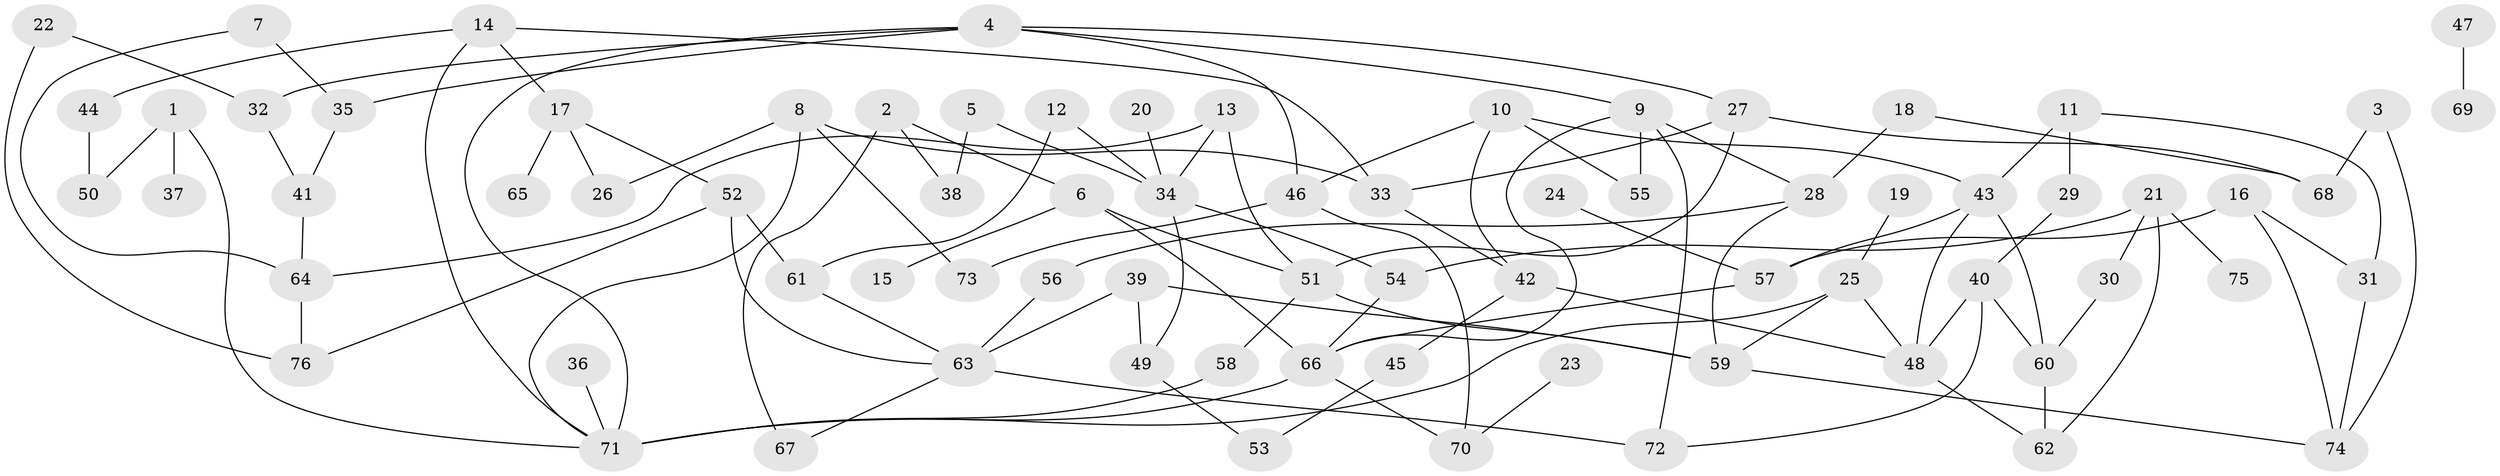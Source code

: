// coarse degree distribution, {3: 0.20833333333333334, 2: 0.16666666666666666, 9: 0.020833333333333332, 4: 0.22916666666666666, 6: 0.0625, 1: 0.125, 7: 0.0625, 5: 0.08333333333333333, 0: 0.020833333333333332, 8: 0.020833333333333332}
// Generated by graph-tools (version 1.1) at 2025/41/03/06/25 10:41:23]
// undirected, 76 vertices, 116 edges
graph export_dot {
graph [start="1"]
  node [color=gray90,style=filled];
  1;
  2;
  3;
  4;
  5;
  6;
  7;
  8;
  9;
  10;
  11;
  12;
  13;
  14;
  15;
  16;
  17;
  18;
  19;
  20;
  21;
  22;
  23;
  24;
  25;
  26;
  27;
  28;
  29;
  30;
  31;
  32;
  33;
  34;
  35;
  36;
  37;
  38;
  39;
  40;
  41;
  42;
  43;
  44;
  45;
  46;
  47;
  48;
  49;
  50;
  51;
  52;
  53;
  54;
  55;
  56;
  57;
  58;
  59;
  60;
  61;
  62;
  63;
  64;
  65;
  66;
  67;
  68;
  69;
  70;
  71;
  72;
  73;
  74;
  75;
  76;
  1 -- 37;
  1 -- 50;
  1 -- 71;
  2 -- 6;
  2 -- 38;
  2 -- 67;
  3 -- 68;
  3 -- 74;
  4 -- 9;
  4 -- 27;
  4 -- 32;
  4 -- 35;
  4 -- 46;
  4 -- 71;
  5 -- 34;
  5 -- 38;
  6 -- 15;
  6 -- 51;
  6 -- 66;
  7 -- 35;
  7 -- 64;
  8 -- 26;
  8 -- 33;
  8 -- 71;
  8 -- 73;
  9 -- 28;
  9 -- 55;
  9 -- 66;
  9 -- 72;
  10 -- 42;
  10 -- 43;
  10 -- 46;
  10 -- 55;
  11 -- 29;
  11 -- 31;
  11 -- 43;
  12 -- 34;
  12 -- 61;
  13 -- 34;
  13 -- 51;
  13 -- 64;
  14 -- 17;
  14 -- 33;
  14 -- 44;
  14 -- 71;
  16 -- 31;
  16 -- 57;
  16 -- 74;
  17 -- 26;
  17 -- 52;
  17 -- 65;
  18 -- 28;
  18 -- 68;
  19 -- 25;
  20 -- 34;
  21 -- 30;
  21 -- 54;
  21 -- 62;
  21 -- 75;
  22 -- 32;
  22 -- 76;
  23 -- 70;
  24 -- 57;
  25 -- 48;
  25 -- 59;
  25 -- 71;
  27 -- 33;
  27 -- 51;
  27 -- 68;
  28 -- 56;
  28 -- 59;
  29 -- 40;
  30 -- 60;
  31 -- 74;
  32 -- 41;
  33 -- 42;
  34 -- 49;
  34 -- 54;
  35 -- 41;
  36 -- 71;
  39 -- 49;
  39 -- 59;
  39 -- 63;
  40 -- 48;
  40 -- 60;
  40 -- 72;
  41 -- 64;
  42 -- 45;
  42 -- 48;
  43 -- 48;
  43 -- 57;
  43 -- 60;
  44 -- 50;
  45 -- 53;
  46 -- 70;
  46 -- 73;
  47 -- 69;
  48 -- 62;
  49 -- 53;
  51 -- 58;
  51 -- 59;
  52 -- 61;
  52 -- 63;
  52 -- 76;
  54 -- 66;
  56 -- 63;
  57 -- 66;
  58 -- 71;
  59 -- 74;
  60 -- 62;
  61 -- 63;
  63 -- 67;
  63 -- 72;
  64 -- 76;
  66 -- 70;
  66 -- 71;
}

